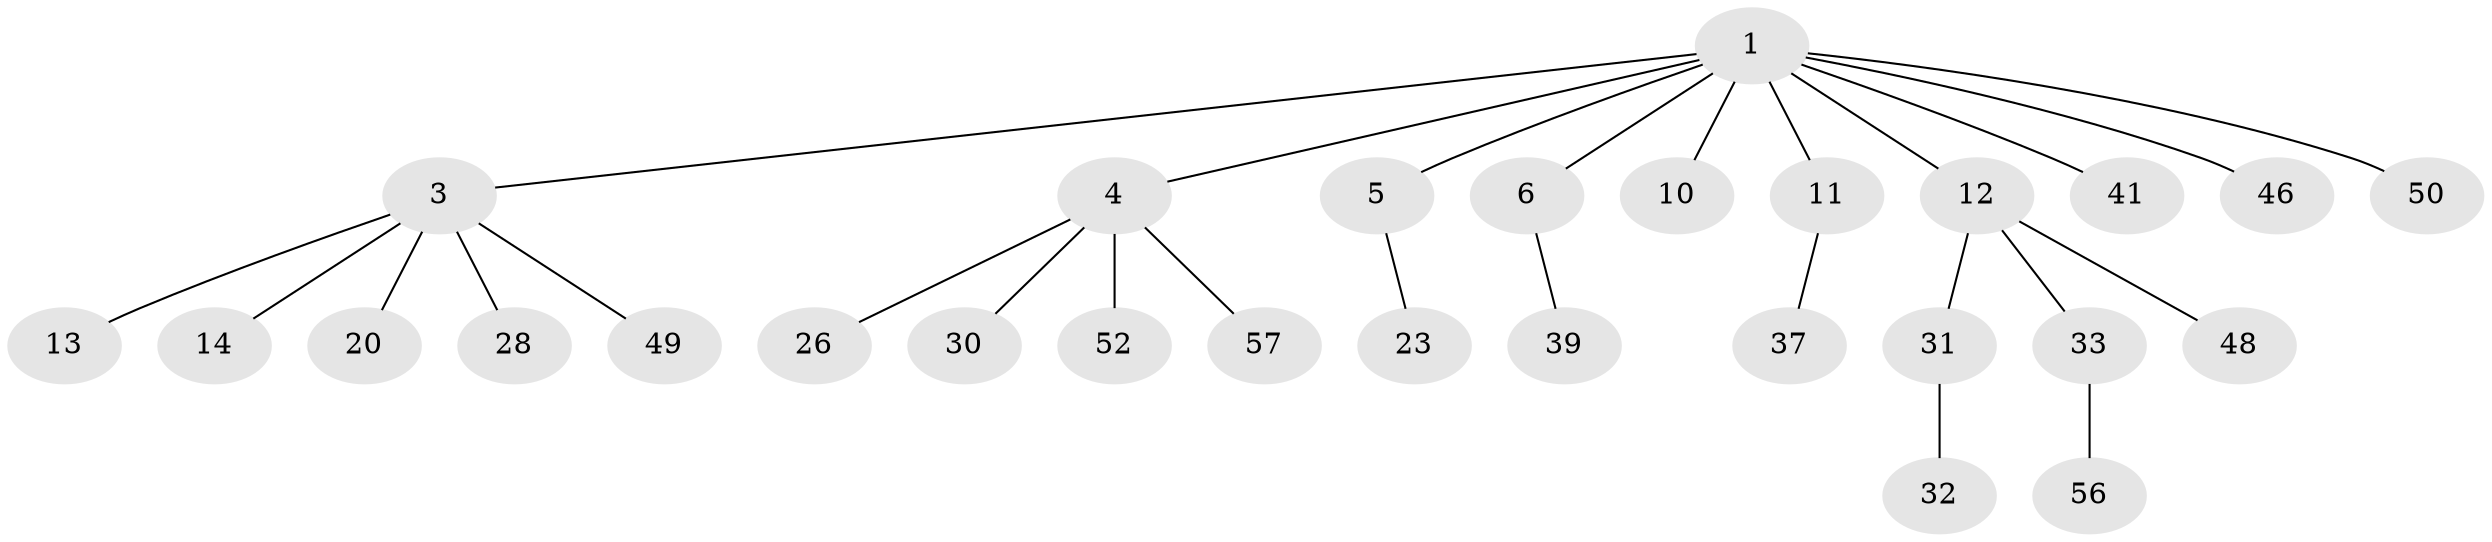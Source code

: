 // original degree distribution, {5: 0.05263157894736842, 7: 0.017543859649122806, 4: 0.05263157894736842, 2: 0.3157894736842105, 3: 0.08771929824561403, 1: 0.47368421052631576}
// Generated by graph-tools (version 1.1) at 2025/15/03/09/25 04:15:34]
// undirected, 28 vertices, 27 edges
graph export_dot {
graph [start="1"]
  node [color=gray90,style=filled];
  1 [super="+2"];
  3 [super="+8+7+18+34"];
  4 [super="+25+27+15"];
  5;
  6;
  10 [super="+42+45+55"];
  11 [super="+16+54"];
  12 [super="+19+17"];
  13 [super="+40"];
  14;
  20;
  23;
  26;
  28 [super="+53"];
  30 [super="+44"];
  31;
  32;
  33 [super="+36"];
  37;
  39;
  41;
  46;
  48;
  49;
  50 [super="+51"];
  52;
  56;
  57;
  1 -- 4;
  1 -- 41;
  1 -- 46;
  1 -- 50;
  1 -- 3;
  1 -- 5;
  1 -- 6;
  1 -- 10;
  1 -- 11;
  1 -- 12;
  3 -- 49;
  3 -- 28;
  3 -- 14;
  3 -- 20;
  3 -- 13;
  4 -- 52;
  4 -- 30;
  4 -- 57;
  4 -- 26;
  5 -- 23;
  6 -- 39;
  11 -- 37;
  12 -- 48;
  12 -- 31;
  12 -- 33;
  31 -- 32;
  33 -- 56;
}
